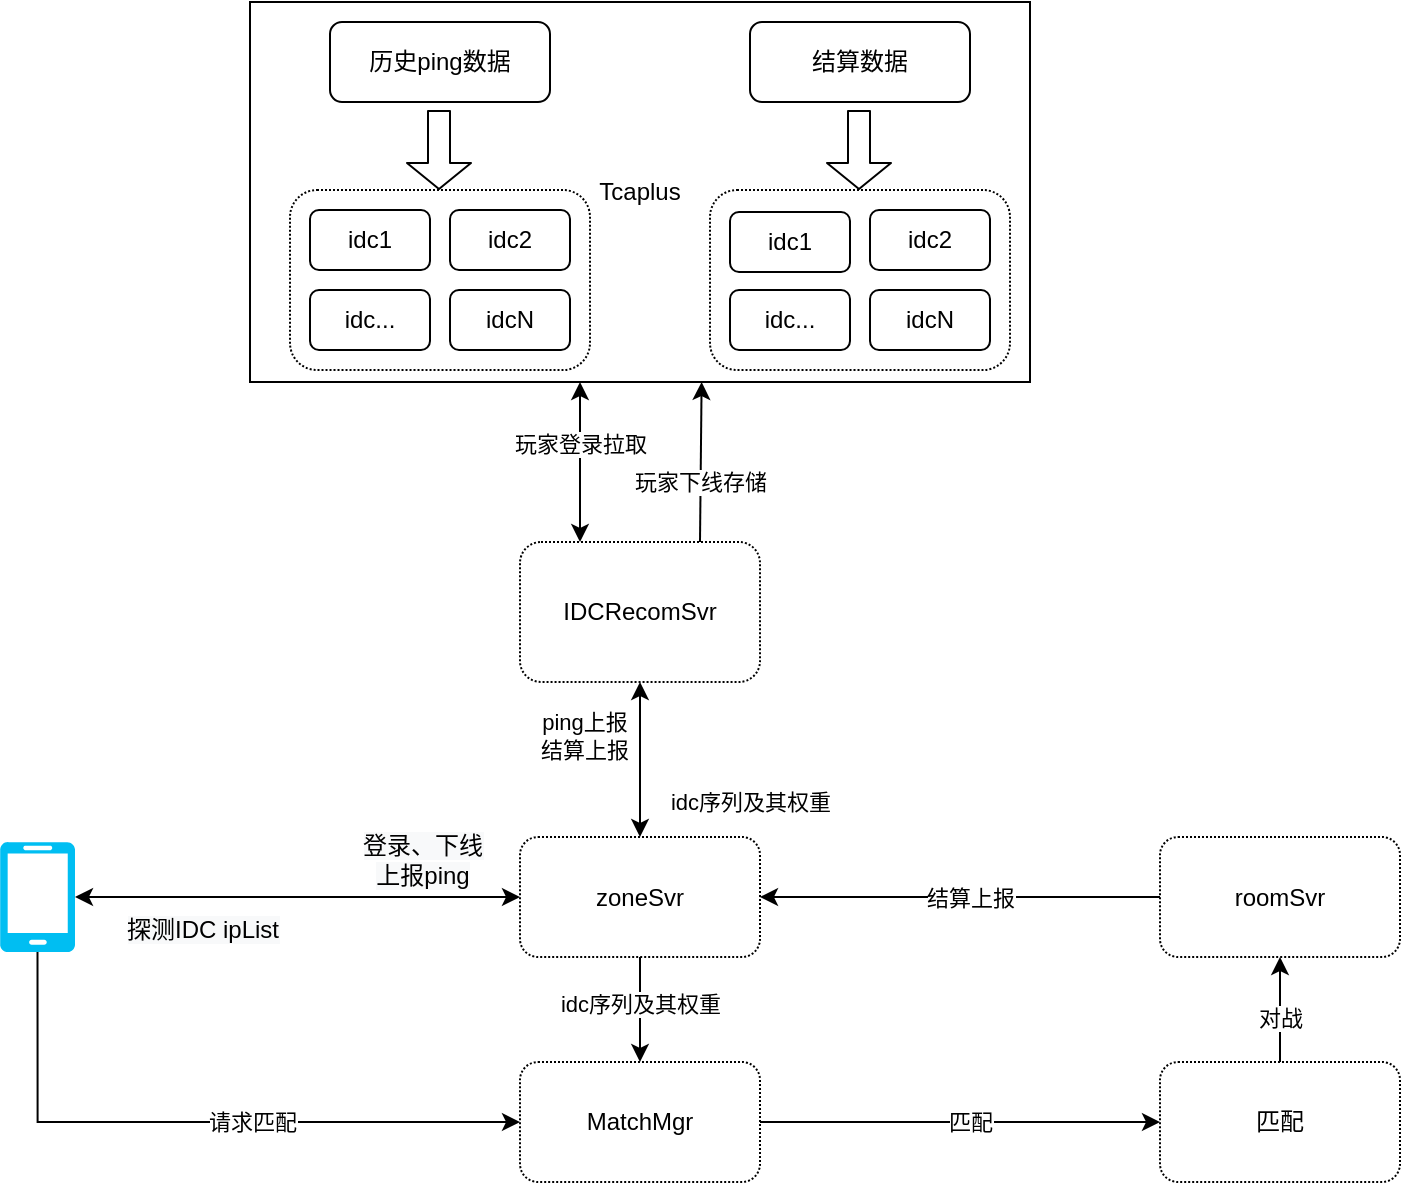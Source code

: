 <mxfile version="15.3.7" type="github" pages="2">
  <diagram id="rGBcGQrgIOmhusSkpEhY" name="Page-1">
    <mxGraphModel dx="1581" dy="1066" grid="1" gridSize="10" guides="1" tooltips="1" connect="1" arrows="1" fold="1" page="1" pageScale="1" pageWidth="827" pageHeight="1169" math="0" shadow="0">
      <root>
        <mxCell id="0" />
        <mxCell id="1" parent="0" />
        <mxCell id="k5ek-Dyfz73bsxwR2uP5-28" style="rounded=0;orthogonalLoop=1;jettySize=auto;html=1;exitX=0.75;exitY=0;exitDx=0;exitDy=0;entryX=0.579;entryY=1;entryDx=0;entryDy=0;entryPerimeter=0;" parent="1" source="k5ek-Dyfz73bsxwR2uP5-25" target="k5ek-Dyfz73bsxwR2uP5-2" edge="1">
          <mxGeometry relative="1" as="geometry">
            <mxPoint x="400.0" y="550" as="sourcePoint" />
          </mxGeometry>
        </mxCell>
        <mxCell id="YFa-J6aYxNnvuS32T_DQ-8" value="玩家下线存储" style="edgeLabel;html=1;align=center;verticalAlign=middle;resizable=0;points=[];" vertex="1" connectable="0" parent="k5ek-Dyfz73bsxwR2uP5-28">
          <mxGeometry x="0.396" y="1" relative="1" as="geometry">
            <mxPoint y="26" as="offset" />
          </mxGeometry>
        </mxCell>
        <mxCell id="k5ek-Dyfz73bsxwR2uP5-25" value="IDCRecomSvr" style="rounded=1;whiteSpace=wrap;html=1;dashed=1;dashPattern=1 1;" parent="1" vertex="1">
          <mxGeometry x="310" y="480" width="120" height="70" as="geometry" />
        </mxCell>
        <mxCell id="k5ek-Dyfz73bsxwR2uP5-39" style="edgeStyle=none;rounded=0;orthogonalLoop=1;jettySize=auto;html=1;exitX=1;exitY=0.5;exitDx=0;exitDy=0;entryX=0;entryY=0.5;entryDx=0;entryDy=0;strokeColor=#000000;" parent="1" source="k5ek-Dyfz73bsxwR2uP5-30" target="k5ek-Dyfz73bsxwR2uP5-38" edge="1">
          <mxGeometry relative="1" as="geometry" />
        </mxCell>
        <mxCell id="YFa-J6aYxNnvuS32T_DQ-14" value="匹配" style="edgeLabel;html=1;align=center;verticalAlign=middle;resizable=0;points=[];" vertex="1" connectable="0" parent="k5ek-Dyfz73bsxwR2uP5-39">
          <mxGeometry x="0.16" y="-4" relative="1" as="geometry">
            <mxPoint x="-11" y="-4" as="offset" />
          </mxGeometry>
        </mxCell>
        <mxCell id="k5ek-Dyfz73bsxwR2uP5-30" value="MatchMgr" style="rounded=1;whiteSpace=wrap;html=1;dashed=1;dashPattern=1 1;" parent="1" vertex="1">
          <mxGeometry x="310" y="740" width="120" height="60" as="geometry" />
        </mxCell>
        <mxCell id="k5ek-Dyfz73bsxwR2uP5-36" style="edgeStyle=orthogonalEdgeStyle;rounded=0;orthogonalLoop=1;jettySize=auto;html=1;entryX=0;entryY=0.5;entryDx=0;entryDy=0;strokeColor=#000000;exitX=0.5;exitY=1;exitDx=0;exitDy=0;exitPerimeter=0;" parent="1" source="k5ek-Dyfz73bsxwR2uP5-35" target="k5ek-Dyfz73bsxwR2uP5-30" edge="1">
          <mxGeometry relative="1" as="geometry" />
        </mxCell>
        <mxCell id="k5ek-Dyfz73bsxwR2uP5-37" value="请求匹配" style="edgeLabel;html=1;align=center;verticalAlign=middle;resizable=0;points=[];" parent="k5ek-Dyfz73bsxwR2uP5-36" vertex="1" connectable="0">
          <mxGeometry x="-0.343" relative="1" as="geometry">
            <mxPoint x="85" as="offset" />
          </mxGeometry>
        </mxCell>
        <mxCell id="k5ek-Dyfz73bsxwR2uP5-35" value="" style="verticalLabelPosition=bottom;html=1;verticalAlign=top;align=center;strokeColor=none;fillColor=#00BEF2;shape=mxgraph.azure.mobile;pointerEvents=1;" parent="1" vertex="1">
          <mxGeometry x="50" y="630" width="37.5" height="55" as="geometry" />
        </mxCell>
        <mxCell id="-P6jGKqvvMbyvU2AehWW-2" style="edgeStyle=orthogonalEdgeStyle;rounded=0;orthogonalLoop=1;jettySize=auto;html=1;exitX=0.5;exitY=0;exitDx=0;exitDy=0;entryX=0.5;entryY=1;entryDx=0;entryDy=0;" parent="1" source="k5ek-Dyfz73bsxwR2uP5-38" target="-P6jGKqvvMbyvU2AehWW-1" edge="1">
          <mxGeometry relative="1" as="geometry" />
        </mxCell>
        <mxCell id="-P6jGKqvvMbyvU2AehWW-3" value="对战" style="edgeLabel;html=1;align=center;verticalAlign=middle;resizable=0;points=[];" parent="-P6jGKqvvMbyvU2AehWW-2" vertex="1" connectable="0">
          <mxGeometry x="0.334" y="1" relative="1" as="geometry">
            <mxPoint x="1" y="13" as="offset" />
          </mxGeometry>
        </mxCell>
        <mxCell id="k5ek-Dyfz73bsxwR2uP5-38" value="匹配" style="rounded=1;whiteSpace=wrap;html=1;dashed=1;dashPattern=1 1;" parent="1" vertex="1">
          <mxGeometry x="630" y="740" width="120" height="60" as="geometry" />
        </mxCell>
        <mxCell id="-P6jGKqvvMbyvU2AehWW-4" style="edgeStyle=orthogonalEdgeStyle;rounded=0;orthogonalLoop=1;jettySize=auto;html=1;entryX=1;entryY=0.5;entryDx=0;entryDy=0;" parent="1" source="-P6jGKqvvMbyvU2AehWW-1" edge="1" target="YFa-J6aYxNnvuS32T_DQ-2">
          <mxGeometry relative="1" as="geometry">
            <mxPoint x="440" y="540" as="targetPoint" />
          </mxGeometry>
        </mxCell>
        <mxCell id="-P6jGKqvvMbyvU2AehWW-5" value="结算上报" style="edgeLabel;html=1;align=center;verticalAlign=middle;resizable=0;points=[];" parent="-P6jGKqvvMbyvU2AehWW-4" vertex="1" connectable="0">
          <mxGeometry x="0.32" y="1" relative="1" as="geometry">
            <mxPoint x="37" y="-1" as="offset" />
          </mxGeometry>
        </mxCell>
        <mxCell id="-P6jGKqvvMbyvU2AehWW-1" value="roomSvr" style="rounded=1;whiteSpace=wrap;html=1;dashed=1;dashPattern=1 1;" parent="1" vertex="1">
          <mxGeometry x="630" y="627.5" width="120" height="60" as="geometry" />
        </mxCell>
        <mxCell id="-P6jGKqvvMbyvU2AehWW-10" value="" style="endArrow=classic;startArrow=classic;html=1;entryX=0.5;entryY=1;entryDx=0;entryDy=0;exitX=0.5;exitY=0;exitDx=0;exitDy=0;" parent="1" source="YFa-J6aYxNnvuS32T_DQ-2" target="k5ek-Dyfz73bsxwR2uP5-25" edge="1">
          <mxGeometry width="50" height="50" relative="1" as="geometry">
            <mxPoint x="380" y="620" as="sourcePoint" />
            <mxPoint x="464" y="720" as="targetPoint" />
          </mxGeometry>
        </mxCell>
        <mxCell id="-P6jGKqvvMbyvU2AehWW-11" value="idc序列及其权重" style="edgeLabel;html=1;align=center;verticalAlign=middle;resizable=0;points=[];" parent="-P6jGKqvvMbyvU2AehWW-10" vertex="1" connectable="0">
          <mxGeometry x="0.321" y="2" relative="1" as="geometry">
            <mxPoint x="57" y="33" as="offset" />
          </mxGeometry>
        </mxCell>
        <mxCell id="YFa-J6aYxNnvuS32T_DQ-1" value="" style="group" vertex="1" connectable="0" parent="1">
          <mxGeometry x="175" y="210" width="390" height="190" as="geometry" />
        </mxCell>
        <mxCell id="k5ek-Dyfz73bsxwR2uP5-2" value="Tcaplus" style="rounded=0;whiteSpace=wrap;html=1;" parent="YFa-J6aYxNnvuS32T_DQ-1" vertex="1">
          <mxGeometry width="390" height="190" as="geometry" />
        </mxCell>
        <mxCell id="k5ek-Dyfz73bsxwR2uP5-22" value="" style="group" parent="YFa-J6aYxNnvuS32T_DQ-1" vertex="1" connectable="0">
          <mxGeometry x="20" y="10" width="360" height="174" as="geometry" />
        </mxCell>
        <mxCell id="k5ek-Dyfz73bsxwR2uP5-13" value="" style="rounded=1;whiteSpace=wrap;html=1;dashed=1;dashPattern=1 1;" parent="k5ek-Dyfz73bsxwR2uP5-22" vertex="1">
          <mxGeometry x="210" y="84" width="150" height="90" as="geometry" />
        </mxCell>
        <mxCell id="k5ek-Dyfz73bsxwR2uP5-3" value="历史ping数据" style="rounded=1;whiteSpace=wrap;html=1;" parent="k5ek-Dyfz73bsxwR2uP5-22" vertex="1">
          <mxGeometry x="20" width="110" height="40" as="geometry" />
        </mxCell>
        <mxCell id="k5ek-Dyfz73bsxwR2uP5-4" value="结算数据" style="rounded=1;whiteSpace=wrap;html=1;" parent="k5ek-Dyfz73bsxwR2uP5-22" vertex="1">
          <mxGeometry x="230" width="110" height="40" as="geometry" />
        </mxCell>
        <mxCell id="k5ek-Dyfz73bsxwR2uP5-11" value="" style="group" parent="k5ek-Dyfz73bsxwR2uP5-22" vertex="1" connectable="0">
          <mxGeometry y="84" width="185" height="90" as="geometry" />
        </mxCell>
        <mxCell id="k5ek-Dyfz73bsxwR2uP5-5" value="" style="rounded=1;whiteSpace=wrap;html=1;dashed=1;dashPattern=1 1;" parent="k5ek-Dyfz73bsxwR2uP5-11" vertex="1">
          <mxGeometry width="150" height="90" as="geometry" />
        </mxCell>
        <mxCell id="k5ek-Dyfz73bsxwR2uP5-7" value="idc1" style="rounded=1;whiteSpace=wrap;html=1;" parent="k5ek-Dyfz73bsxwR2uP5-11" vertex="1">
          <mxGeometry x="10" y="10" width="60" height="30" as="geometry" />
        </mxCell>
        <mxCell id="k5ek-Dyfz73bsxwR2uP5-8" value="idc2" style="rounded=1;whiteSpace=wrap;html=1;" parent="k5ek-Dyfz73bsxwR2uP5-11" vertex="1">
          <mxGeometry x="80" y="10" width="60" height="30" as="geometry" />
        </mxCell>
        <mxCell id="k5ek-Dyfz73bsxwR2uP5-9" value="idc..." style="rounded=1;whiteSpace=wrap;html=1;" parent="k5ek-Dyfz73bsxwR2uP5-11" vertex="1">
          <mxGeometry x="10" y="50" width="60" height="30" as="geometry" />
        </mxCell>
        <mxCell id="k5ek-Dyfz73bsxwR2uP5-10" value="idcN" style="rounded=1;whiteSpace=wrap;html=1;" parent="k5ek-Dyfz73bsxwR2uP5-11" vertex="1">
          <mxGeometry x="80" y="50" width="60" height="30" as="geometry" />
        </mxCell>
        <mxCell id="k5ek-Dyfz73bsxwR2uP5-12" value="" style="group" parent="k5ek-Dyfz73bsxwR2uP5-11" vertex="1" connectable="0">
          <mxGeometry x="210" width="150" height="90" as="geometry" />
        </mxCell>
        <mxCell id="k5ek-Dyfz73bsxwR2uP5-15" value="idc2" style="rounded=1;whiteSpace=wrap;html=1;" parent="k5ek-Dyfz73bsxwR2uP5-12" vertex="1">
          <mxGeometry x="80" y="10" width="60" height="30" as="geometry" />
        </mxCell>
        <mxCell id="k5ek-Dyfz73bsxwR2uP5-16" value="idc..." style="rounded=1;whiteSpace=wrap;html=1;" parent="k5ek-Dyfz73bsxwR2uP5-12" vertex="1">
          <mxGeometry x="10" y="50" width="60" height="30" as="geometry" />
        </mxCell>
        <mxCell id="k5ek-Dyfz73bsxwR2uP5-17" value="idcN" style="rounded=1;whiteSpace=wrap;html=1;" parent="k5ek-Dyfz73bsxwR2uP5-12" vertex="1">
          <mxGeometry x="80" y="50" width="60" height="30" as="geometry" />
        </mxCell>
        <mxCell id="k5ek-Dyfz73bsxwR2uP5-18" value="" style="shape=flexArrow;endArrow=classic;html=1;width=11;endSize=4;" parent="k5ek-Dyfz73bsxwR2uP5-22" edge="1">
          <mxGeometry width="50" height="50" relative="1" as="geometry">
            <mxPoint x="74.5" y="44" as="sourcePoint" />
            <mxPoint x="74.5" y="84" as="targetPoint" />
          </mxGeometry>
        </mxCell>
        <mxCell id="k5ek-Dyfz73bsxwR2uP5-20" value="" style="shape=flexArrow;endArrow=classic;html=1;width=11;endSize=4;" parent="k5ek-Dyfz73bsxwR2uP5-22" edge="1">
          <mxGeometry width="50" height="50" relative="1" as="geometry">
            <mxPoint x="284.5" y="44" as="sourcePoint" />
            <mxPoint x="284.5" y="84" as="targetPoint" />
          </mxGeometry>
        </mxCell>
        <mxCell id="C6_V7AmvbbiP25uf1EMG-6" value="idc1" style="rounded=1;whiteSpace=wrap;html=1;" vertex="1" parent="k5ek-Dyfz73bsxwR2uP5-22">
          <mxGeometry x="220" y="95" width="60" height="30" as="geometry" />
        </mxCell>
        <mxCell id="YFa-J6aYxNnvuS32T_DQ-11" style="edgeStyle=none;rounded=0;orthogonalLoop=1;jettySize=auto;html=1;exitX=0.5;exitY=1;exitDx=0;exitDy=0;" edge="1" parent="1" source="YFa-J6aYxNnvuS32T_DQ-2" target="k5ek-Dyfz73bsxwR2uP5-30">
          <mxGeometry relative="1" as="geometry" />
        </mxCell>
        <mxCell id="YFa-J6aYxNnvuS32T_DQ-12" value="idc序列及其权重" style="edgeLabel;html=1;align=center;verticalAlign=middle;resizable=0;points=[];" vertex="1" connectable="0" parent="YFa-J6aYxNnvuS32T_DQ-11">
          <mxGeometry x="-0.321" y="2" relative="1" as="geometry">
            <mxPoint x="-2" y="5" as="offset" />
          </mxGeometry>
        </mxCell>
        <mxCell id="YFa-J6aYxNnvuS32T_DQ-2" value="zoneSvr" style="rounded=1;whiteSpace=wrap;html=1;dashed=1;dashPattern=1 1;" vertex="1" parent="1">
          <mxGeometry x="310" y="627.5" width="120" height="60" as="geometry" />
        </mxCell>
        <mxCell id="YFa-J6aYxNnvuS32T_DQ-5" value="ping上报&lt;br&gt;结算上报" style="edgeLabel;html=1;align=center;verticalAlign=middle;resizable=0;points=[];" vertex="1" connectable="0" parent="1">
          <mxGeometry x="340" y="560" as="geometry">
            <mxPoint x="2" y="17" as="offset" />
          </mxGeometry>
        </mxCell>
        <mxCell id="YFa-J6aYxNnvuS32T_DQ-9" value="" style="endArrow=classic;startArrow=classic;html=1;exitX=0.25;exitY=0;exitDx=0;exitDy=0;" edge="1" parent="1" source="k5ek-Dyfz73bsxwR2uP5-25">
          <mxGeometry width="50" height="50" relative="1" as="geometry">
            <mxPoint x="370" y="490" as="sourcePoint" />
            <mxPoint x="340" y="400" as="targetPoint" />
          </mxGeometry>
        </mxCell>
        <mxCell id="YFa-J6aYxNnvuS32T_DQ-10" value="玩家登录拉取" style="edgeLabel;html=1;align=center;verticalAlign=middle;resizable=0;points=[];" vertex="1" connectable="0" parent="YFa-J6aYxNnvuS32T_DQ-9">
          <mxGeometry x="0.388" y="-1" relative="1" as="geometry">
            <mxPoint x="-1" y="6" as="offset" />
          </mxGeometry>
        </mxCell>
        <mxCell id="C6_V7AmvbbiP25uf1EMG-1" value="" style="endArrow=classic;startArrow=classic;html=1;exitX=1;exitY=0.5;exitDx=0;exitDy=0;exitPerimeter=0;entryX=0;entryY=0.5;entryDx=0;entryDy=0;" edge="1" parent="1" source="k5ek-Dyfz73bsxwR2uP5-35" target="YFa-J6aYxNnvuS32T_DQ-2">
          <mxGeometry width="50" height="50" relative="1" as="geometry">
            <mxPoint x="130" y="690" as="sourcePoint" />
            <mxPoint x="180" y="640" as="targetPoint" />
          </mxGeometry>
        </mxCell>
        <mxCell id="C6_V7AmvbbiP25uf1EMG-2" value="&lt;span style=&quot;font-size: 12px ; background-color: rgb(248 , 249 , 250)&quot;&gt;登录、下线&lt;br&gt;上报ping&lt;br&gt;&lt;/span&gt;" style="edgeLabel;html=1;align=center;verticalAlign=middle;resizable=0;points=[];" vertex="1" connectable="0" parent="1">
          <mxGeometry x="260" y="650" as="geometry">
            <mxPoint x="1" y="-11" as="offset" />
          </mxGeometry>
        </mxCell>
        <mxCell id="C6_V7AmvbbiP25uf1EMG-3" value="&lt;span style=&quot;font-size: 12px ; background-color: rgb(248 , 249 , 250)&quot;&gt;探测IDC ipList&lt;br&gt;&lt;/span&gt;" style="edgeLabel;html=1;align=center;verticalAlign=middle;resizable=0;points=[];" vertex="1" connectable="0" parent="1">
          <mxGeometry x="150" y="685" as="geometry">
            <mxPoint x="1" y="-11" as="offset" />
          </mxGeometry>
        </mxCell>
      </root>
    </mxGraphModel>
  </diagram>
  <diagram id="PEmC2TodR-nV4UOQX9Rt" name="Page-2">
    <mxGraphModel dx="1581" dy="1066" grid="1" gridSize="10" guides="1" tooltips="1" connect="1" arrows="1" fold="1" page="1" pageScale="1" pageWidth="827" pageHeight="1169" math="0" shadow="0">
      <root>
        <mxCell id="Zp6BvYDC10Cf_odQc7yV-0" />
        <mxCell id="Zp6BvYDC10Cf_odQc7yV-1" parent="Zp6BvYDC10Cf_odQc7yV-0" />
        <mxCell id="1OiYyYrqQoFwXktijt6X-0" value="IDCRecomSvr" style="rounded=1;whiteSpace=wrap;html=1;dashed=1;dashPattern=1 1;" vertex="1" parent="Zp6BvYDC10Cf_odQc7yV-1">
          <mxGeometry x="340" y="490" width="120" height="70" as="geometry" />
        </mxCell>
        <mxCell id="yJ574j1U2tbg6r-kMJlQ-0" value="zoneSvr" style="rounded=1;whiteSpace=wrap;html=1;dashed=1;dashPattern=1 1;" vertex="1" parent="Zp6BvYDC10Cf_odQc7yV-1">
          <mxGeometry x="60" y="495" width="120" height="60" as="geometry" />
        </mxCell>
      </root>
    </mxGraphModel>
  </diagram>
</mxfile>
